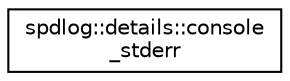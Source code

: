 digraph "Graphical Class Hierarchy"
{
  edge [fontname="Helvetica",fontsize="10",labelfontname="Helvetica",labelfontsize="10"];
  node [fontname="Helvetica",fontsize="10",shape=record];
  rankdir="LR";
  Node1 [label="spdlog::details::console\l_stderr",height=0.2,width=0.4,color="black", fillcolor="white", style="filled",URL="$structspdlog_1_1details_1_1console__stderr.html"];
}
